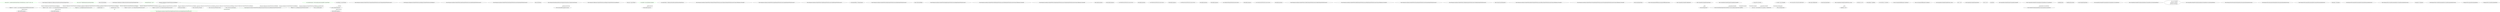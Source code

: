 digraph  {
d1 [cluster="Humanizer.Configuration.Configurator.EnumDescriptionPropertyNameFor(Type)", color=green, community=0, label="string result = _enumDescriptionPropertyNames.TryGetValue(type, out result) ? result : null", prediction=0, span="105-105"];
d0 [cluster="Humanizer.Configuration.Configurator.EnumDescriptionPropertyNameFor(Type)", label="Entry Humanizer.Configuration.Configurator.EnumDescriptionPropertyNameFor(Type)", span="103-103"];
d2 [cluster="Humanizer.Configuration.Configurator.EnumDescriptionPropertyNameFor(Type)", color=green, community=0, label="return result ?? DefaultEnumDescriptionPropertyName;", prediction=1, span="106-106"];
d4 [cluster="Unk.TryGetValue", label="Entry Unk.TryGetValue", span=""];
d3 [cluster="Humanizer.Configuration.Configurator.EnumDescriptionPropertyNameFor(Type)", label="Exit Humanizer.Configuration.Configurator.EnumDescriptionPropertyNameFor(Type)", span="103-103"];
m0_25 [cluster="Humanizer.EnumHumanizeExtensions.GetCustomDescription(System.Reflection.MemberInfo)", color=green, community=0, file="EnumHumanizeExtensions.cs", label="descriptionProperty != null", prediction=2, span="45-45"];
m0_19 [cluster="Humanizer.Configuration.NumberToWordsConverterRegistry.NumberToWordsConverterRegistry()", file="EnumHumanizeExtensions.cs", label="Register(''uz-Latn-UZ'', new UzbekLatnNumberToWordConverter())", span="27-27"];
m0_40 [cluster="Humanizer.Localisation.NumberToWords.UkrainianNumberToWordsConverter.UkrainianNumberToWordsConverter()", file="EnumHumanizeExtensions.cs", label="Entry Humanizer.Localisation.NumberToWords.UkrainianNumberToWordsConverter.UkrainianNumberToWordsConverter()", span="6-6"];
m0_20 [cluster="Humanizer.Configuration.NumberToWordsConverterRegistry.NumberToWordsConverterRegistry()", file="EnumHumanizeExtensions.cs", label="Register(''uz-Cyrl-UZ'', new UzbekCyrlNumberToWordConverter())", span="28-28"];
m0_26 [cluster="Humanizer.Localisation.NumberToWords.EnglishNumberToWordsConverter.EnglishNumberToWordsConverter()", color=green, community=0, file="EnumHumanizeExtensions.cs", label="Entry Humanizer.Localisation.NumberToWords.EnglishNumberToWordsConverter.EnglishNumberToWordsConverter()", prediction=3, span="5-5"];
m0_22 [cluster="Humanizer.Configuration.NumberToWordsConverterRegistry.NumberToWordsConverterRegistry()", file="EnumHumanizeExtensions.cs", label="Register(''sr-Latn'', (culture) => new SerbianNumberToWordsConverter(culture))", span="30-30"];
m0_24 [cluster="Humanizer.Localisation.NumberToWords.AfrikaansNumberToWordsConverter.AfrikaansNumberToWordsConverter()", file="EnumHumanizeExtensions.cs", label="Entry Humanizer.Localisation.NumberToWords.AfrikaansNumberToWordsConverter.AfrikaansNumberToWordsConverter()", span="5-5"];
m0_21 [cluster="Humanizer.Configuration.NumberToWordsConverterRegistry.NumberToWordsConverterRegistry()", file="EnumHumanizeExtensions.cs", label="Register(''sr'', (culture) => new SerbianCyrlNumberToWordsConverter(culture))", span="29-29"];
m0_23 [cluster="Humanizer.Configuration.NumberToWordsConverterRegistry.NumberToWordsConverterRegistry()", file="EnumHumanizeExtensions.cs", label="Exit Humanizer.Configuration.NumberToWordsConverterRegistry.NumberToWordsConverterRegistry()", span="6-6"];
m0_27 [cluster="Humanizer.Localisation.NumberToWords.ArabicNumberToWordsConverter.ArabicNumberToWordsConverter()", file="EnumHumanizeExtensions.cs", label="Entry Humanizer.Localisation.NumberToWords.ArabicNumberToWordsConverter.ArabicNumberToWordsConverter()", span="6-6"];
m0_28 [cluster="Humanizer.Localisation.NumberToWords.FarsiNumberToWordsConverter.FarsiNumberToWordsConverter()", file="EnumHumanizeExtensions.cs", label="Entry Humanizer.Localisation.NumberToWords.FarsiNumberToWordsConverter.FarsiNumberToWordsConverter()", span="5-5"];
m0_33 [cluster="Unk.ToString", file="EnumHumanizeExtensions.cs", label="Entry Unk.ToString", span=""];
m0_34 [cluster="Humanizer.EnumHumanizeExtensions.Humanize(System.Enum, Humanizer.LetterCasing)", file="EnumHumanizeExtensions.cs", label="Entry Humanizer.EnumHumanizeExtensions.Humanize(System.Enum, Humanizer.LetterCasing)", span="58-58"];
m0_0 [cluster="Humanizer.Configuration.NumberToWordsConverterRegistry.NumberToWordsConverterRegistry()", file="EnumHumanizeExtensions.cs", label="Entry Humanizer.Configuration.NumberToWordsConverterRegistry.NumberToWordsConverterRegistry()", span="6-6"];
m0_1 [cluster="Humanizer.Configuration.NumberToWordsConverterRegistry.NumberToWordsConverterRegistry()", file="EnumHumanizeExtensions.cs", label="Register(''af'', new AfrikaansNumberToWordsConverter())", span="9-9"];
m0_2 [cluster="Humanizer.Configuration.NumberToWordsConverterRegistry.NumberToWordsConverterRegistry()", file="EnumHumanizeExtensions.cs", label="Register(''en'', new EnglishNumberToWordsConverter())", span="10-10"];
m0_4 [cluster="Humanizer.EnumHumanizeExtensions.Humanize(System.Enum)", file="EnumHumanizeExtensions.cs", label="Type type = input.GetType()", span="20-20"];
m0_5 [cluster="Humanizer.EnumHumanizeExtensions.Humanize(System.Enum)", file="EnumHumanizeExtensions.cs", label="var caseName = input.ToString()", span="21-21"];
m0_6 [cluster="Humanizer.EnumHumanizeExtensions.Humanize(System.Enum)", color=green, community=0, file="EnumHumanizeExtensions.cs", label="var memInfo = type.GetMember(caseName)", prediction=4, span="22-22"];
m0_7 [cluster="Humanizer.EnumHumanizeExtensions.Humanize(System.Enum)", file="EnumHumanizeExtensions.cs", label="memInfo.Length > 0", span="24-24"];
m0_8 [cluster="Humanizer.EnumHumanizeExtensions.Humanize(System.Enum)", file="EnumHumanizeExtensions.cs", label="var propertyName = Configurator.EnumDescriptionPropertyNameFor(type)", span="26-26"];
m0_9 [cluster="Humanizer.EnumHumanizeExtensions.Humanize(System.Enum)", color=green, community=0, file="EnumHumanizeExtensions.cs", label="var customDescription = GetCustomDescription(memInfo[0], propertyName)", prediction=5, span="27-27"];
m0_10 [cluster="Humanizer.EnumHumanizeExtensions.Humanize(System.Enum)", file="EnumHumanizeExtensions.cs", label="customDescription != null", span="29-29"];
m0_11 [cluster="Humanizer.EnumHumanizeExtensions.Humanize(System.Enum)", file="EnumHumanizeExtensions.cs", label="return customDescription;", span="30-30"];
m0_12 [cluster="Humanizer.EnumHumanizeExtensions.Humanize(System.Enum)", file="EnumHumanizeExtensions.cs", label="return caseName.Humanize();", span="33-33"];
m0_14 [cluster="object.GetType()", file="EnumHumanizeExtensions.cs", label="Entry object.GetType()", span="0-0"];
m0_15 [cluster="System.Enum.ToString()", file="EnumHumanizeExtensions.cs", label="Entry System.Enum.ToString()", span="0-0"];
m0_16 [cluster="System.Type.GetMember(string)", file="EnumHumanizeExtensions.cs", label="Entry System.Type.GetMember(string)", span="0-0"];
m0_18 [cluster="Unk.GetCustomDescription", file="EnumHumanizeExtensions.cs", label="Entry Unk.GetCustomDescription", span=""];
m0_62 [cluster="Humanizer.Localisation.NumberToWords.SerbianCyrlNumberToWordsConverter.SerbianCyrlNumberToWordsConverter(System.Globalization.CultureInfo)", file="EnumHumanizeExtensions.cs", label="Entry Humanizer.Localisation.NumberToWords.SerbianCyrlNumberToWordsConverter.SerbianCyrlNumberToWordsConverter(System.Globalization.CultureInfo)", span="15-15"];
m0_36 [cluster="Humanizer.EnumHumanizeExtensions.Humanize(System.Enum, Humanizer.LetterCasing)", file="EnumHumanizeExtensions.cs", label="return humanizedEnum.ApplyCase(casing);", span="62-62"];
m0_29 [cluster="Humanizer.Localisation.NumberToWords.SpanishNumberToWordsConverter.SpanishNumberToWordsConverter()", file="EnumHumanizeExtensions.cs", label="Entry Humanizer.Localisation.NumberToWords.SpanishNumberToWordsConverter.SpanishNumberToWordsConverter()", span="5-5"];
m0_38 [cluster="Humanizer.Localisation.NumberToWords.TurkishNumberToWordConverter.TurkishNumberToWordConverter()", file="EnumHumanizeExtensions.cs", label="Entry Humanizer.Localisation.NumberToWords.TurkishNumberToWordConverter.TurkishNumberToWordConverter()", span="7-7"];
m0_35 [cluster="Humanizer.EnumHumanizeExtensions.Humanize(System.Enum, Humanizer.LetterCasing)", file="EnumHumanizeExtensions.cs", label="var humanizedEnum = Humanize(input)", span="60-60"];
m0_39 [cluster="Humanizer.Localisation.NumberToWords.ItalianNumberToWordsConverter.ItalianNumberToWordsConverter()", file="EnumHumanizeExtensions.cs", label="Entry Humanizer.Localisation.NumberToWords.ItalianNumberToWordsConverter.ItalianNumberToWordsConverter()", span="5-5"];
m0_31 [cluster="Unk.FirstOrDefault", file="EnumHumanizeExtensions.cs", label="Entry Unk.FirstOrDefault", span=""];
m0_37 [cluster="Humanizer.Localisation.NumberToWords.BanglaNumberToWordsConverter.BanglaNumberToWordsConverter()", file="EnumHumanizeExtensions.cs", label="Entry Humanizer.Localisation.NumberToWords.BanglaNumberToWordsConverter.BanglaNumberToWordsConverter()", span="4-4"];
m0_50 [cluster="Humanizer.Localisation.NumberToWords.PolishNumberToWordsConverter.PolishNumberToWordsConverter(System.Globalization.CultureInfo)", file="EnumHumanizeExtensions.cs", label="Entry Humanizer.Localisation.NumberToWords.PolishNumberToWordsConverter.PolishNumberToWordsConverter(System.Globalization.CultureInfo)", span="13-13"];
m0_66 [cluster="Humanizer.Localisation.NumberToWords.SerbianNumberToWordsConverter.SerbianNumberToWordsConverter(System.Globalization.CultureInfo)", file="EnumHumanizeExtensions.cs", label="Entry Humanizer.Localisation.NumberToWords.SerbianNumberToWordsConverter.SerbianNumberToWordsConverter(System.Globalization.CultureInfo)", span="15-15"];
m0_43 [cluster="lambda expression", file="EnumHumanizeExtensions.cs", label="Entry lambda expression", span="7-7"];
m0_47 [cluster="lambda expression", file="EnumHumanizeExtensions.cs", label="Entry lambda expression", span="14-14"];
m0_51 [cluster="lambda expression", file="EnumHumanizeExtensions.cs", label="Entry lambda expression", span="20-20"];
m0_55 [cluster="lambda expression", file="EnumHumanizeExtensions.cs", label="Entry lambda expression", span="21-21"];
m0_59 [cluster="lambda expression", file="EnumHumanizeExtensions.cs", label="Entry lambda expression", span="29-29"];
m0_63 [cluster="lambda expression", file="EnumHumanizeExtensions.cs", label="Entry lambda expression", span="30-30"];
m0_44 [cluster="lambda expression", file="EnumHumanizeExtensions.cs", label="new DefaultNumberToWordsConverter(culture)", span="7-7"];
m0_45 [cluster="lambda expression", file="EnumHumanizeExtensions.cs", label="Exit lambda expression", span="7-7"];
m0_48 [cluster="lambda expression", file="EnumHumanizeExtensions.cs", label="new PolishNumberToWordsConverter(culture)", span="14-14"];
m0_49 [cluster="lambda expression", file="EnumHumanizeExtensions.cs", label="Exit lambda expression", span="14-14"];
m0_52 [cluster="lambda expression", file="EnumHumanizeExtensions.cs", label="new HebrewNumberToWordsConverter(culture)", span="20-20"];
m0_53 [cluster="lambda expression", file="EnumHumanizeExtensions.cs", label="Exit lambda expression", span="20-20"];
m0_57 [cluster="lambda expression", file="EnumHumanizeExtensions.cs", label="Exit lambda expression", span="21-21"];
m0_60 [cluster="lambda expression", file="EnumHumanizeExtensions.cs", label="new SerbianCyrlNumberToWordsConverter(culture)", span="29-29"];
m0_61 [cluster="lambda expression", file="EnumHumanizeExtensions.cs", label="Exit lambda expression", span="29-29"];
m0_64 [cluster="lambda expression", file="EnumHumanizeExtensions.cs", label="new SerbianNumberToWordsConverter(culture)", span="30-30"];
m0_65 [cluster="lambda expression", file="EnumHumanizeExtensions.cs", label="Exit lambda expression", span="30-30"];
m0_42 [cluster="Humanizer.Localisation.NumberToWords.UzbekCyrlNumberToWordConverter.UzbekCyrlNumberToWordConverter()", file="EnumHumanizeExtensions.cs", label="Entry Humanizer.Localisation.NumberToWords.UzbekCyrlNumberToWordConverter.UzbekCyrlNumberToWordConverter()", span="7-7"];
m0_46 [cluster="Humanizer.Localisation.NumberToWords.DefaultNumberToWordsConverter.DefaultNumberToWordsConverter(System.Globalization.CultureInfo)", file="EnumHumanizeExtensions.cs", label="Entry Humanizer.Localisation.NumberToWords.DefaultNumberToWordsConverter.DefaultNumberToWordsConverter(System.Globalization.CultureInfo)", span="12-12"];
m0_32 [cluster="Humanizer.Localisation.NumberToWords.RussianNumberToWordsConverter.RussianNumberToWordsConverter()", file="EnumHumanizeExtensions.cs", label="Entry Humanizer.Localisation.NumberToWords.RussianNumberToWordsConverter.RussianNumberToWordsConverter()", span="6-6"];
m0_41 [cluster="Humanizer.Localisation.NumberToWords.UzbekLatnNumberToWordConverter.UzbekLatnNumberToWordConverter()", file="EnumHumanizeExtensions.cs", label="Entry Humanizer.Localisation.NumberToWords.UzbekLatnNumberToWordConverter.UzbekLatnNumberToWordConverter()", span="7-7"];
m0_30 [cluster="System.Type.GetProperties()", file="EnumHumanizeExtensions.cs", label="Entry System.Type.GetProperties()", span="0-0"];
m0_54 [cluster="Humanizer.Localisation.NumberToWords.HebrewNumberToWordsConverter.HebrewNumberToWordsConverter(System.Globalization.CultureInfo)", file="EnumHumanizeExtensions.cs", label="Entry Humanizer.Localisation.NumberToWords.HebrewNumberToWordsConverter.HebrewNumberToWordsConverter(System.Globalization.CultureInfo)", span="34-34"];
m0_58 [cluster="Humanizer.Localisation.NumberToWords.SlovenianNumberToWordsConverter.SlovenianNumberToWordsConverter(System.Globalization.CultureInfo)", file="EnumHumanizeExtensions.cs", label="Entry Humanizer.Localisation.NumberToWords.SlovenianNumberToWordsConverter.SlovenianNumberToWordsConverter(System.Globalization.CultureInfo)", span="12-12"];
m0_67 [file="EnumHumanizeExtensions.cs", label="Humanizer.Configuration.NumberToWordsConverterRegistry", span=""];
m1_34 [cluster="string.Equals(string)", file="EnumHumanizeWithCustomDescriptionPropertyNamesTests.cs", label="Entry string.Equals(string)", span="0-0"];
m1_8 [cluster="System.ArgumentNullException.ArgumentNullException(string)", file="EnumHumanizeWithCustomDescriptionPropertyNamesTests.cs", label="Entry System.ArgumentNullException.ArgumentNullException(string)", span="0-0"];
m1_26 [cluster="CommandLine.NameInfo.GetHashCode()", file="EnumHumanizeWithCustomDescriptionPropertyNamesTests.cs", label="Entry CommandLine.NameInfo.GetHashCode()", span="98-98"];
m1_27 [cluster="CommandLine.NameInfo.GetHashCode()", file="EnumHumanizeWithCustomDescriptionPropertyNamesTests.cs", label="return new { this.ShortName, this.LongName }.GetHashCode();", span="100-100"];
m1_28 [cluster="CommandLine.NameInfo.GetHashCode()", file="EnumHumanizeWithCustomDescriptionPropertyNamesTests.cs", label="Exit CommandLine.NameInfo.GetHashCode()", span="98-98"];
m1_29 [cluster="object.GetHashCode()", file="EnumHumanizeWithCustomDescriptionPropertyNamesTests.cs", label="Entry object.GetHashCode()", span="0-0"];
m1_25 [cluster="object.Equals(object)", file="EnumHumanizeWithCustomDescriptionPropertyNamesTests.cs", label="Entry object.Equals(object)", span="0-0"];
m1_0 [cluster="CommandLine.NameInfo.NameInfo(string, string)", file="EnumHumanizeWithCustomDescriptionPropertyNamesTests.cs", label="Entry CommandLine.NameInfo.NameInfo(string, string)", span="20-20"];
m1_1 [cluster="CommandLine.NameInfo.NameInfo(string, string)", file="EnumHumanizeWithCustomDescriptionPropertyNamesTests.cs", label="shortName == null", span="22-22"];
m1_3 [cluster="CommandLine.NameInfo.NameInfo(string, string)", file="EnumHumanizeWithCustomDescriptionPropertyNamesTests.cs", label="longName == null", span="23-23"];
m1_5 [cluster="CommandLine.NameInfo.NameInfo(string, string)", file="EnumHumanizeWithCustomDescriptionPropertyNamesTests.cs", label="this.longName = longName", span="25-25"];
m1_6 [cluster="CommandLine.NameInfo.NameInfo(string, string)", file="EnumHumanizeWithCustomDescriptionPropertyNamesTests.cs", label="this.shortName = shortName", span="26-26"];
m1_2 [cluster="CommandLine.NameInfo.NameInfo(string, string)", file="EnumHumanizeWithCustomDescriptionPropertyNamesTests.cs", label="throw new ArgumentNullException(''shortName'');", span="22-22"];
m1_4 [cluster="CommandLine.NameInfo.NameInfo(string, string)", file="EnumHumanizeWithCustomDescriptionPropertyNamesTests.cs", label="throw new ArgumentNullException(''longName'');", span="23-23"];
m1_7 [cluster="CommandLine.NameInfo.NameInfo(string, string)", file="EnumHumanizeWithCustomDescriptionPropertyNamesTests.cs", label="Exit CommandLine.NameInfo.NameInfo(string, string)", span="20-20"];
m1_18 [cluster="CommandLine.NameInfo.Equals(object)", file="EnumHumanizeWithCustomDescriptionPropertyNamesTests.cs", label="Entry CommandLine.NameInfo.Equals(object)", span="83-83"];
m1_19 [cluster="CommandLine.NameInfo.Equals(object)", file="EnumHumanizeWithCustomDescriptionPropertyNamesTests.cs", label="var other = obj as NameInfo", span="85-85"];
m1_22 [cluster="CommandLine.NameInfo.Equals(object)", file="EnumHumanizeWithCustomDescriptionPropertyNamesTests.cs", label="return base.Equals(obj);", span="91-91"];
m1_20 [cluster="CommandLine.NameInfo.Equals(object)", file="EnumHumanizeWithCustomDescriptionPropertyNamesTests.cs", label="other != null", span="86-86"];
m1_21 [cluster="CommandLine.NameInfo.Equals(object)", file="EnumHumanizeWithCustomDescriptionPropertyNamesTests.cs", label="return this.Equals(other);", span="88-88"];
m1_23 [cluster="CommandLine.NameInfo.Equals(object)", file="EnumHumanizeWithCustomDescriptionPropertyNamesTests.cs", label="Exit CommandLine.NameInfo.Equals(object)", span="83-83"];
m1_24 [cluster="CommandLine.NameInfo.Equals(CommandLine.NameInfo)", file="EnumHumanizeWithCustomDescriptionPropertyNamesTests.cs", label="Entry CommandLine.NameInfo.Equals(CommandLine.NameInfo)", span="108-108"];
m1_30 [cluster="CommandLine.NameInfo.Equals(CommandLine.NameInfo)", file="EnumHumanizeWithCustomDescriptionPropertyNamesTests.cs", label="other == null", span="110-110"];
m1_32 [cluster="CommandLine.NameInfo.Equals(CommandLine.NameInfo)", file="EnumHumanizeWithCustomDescriptionPropertyNamesTests.cs", label="return this.ShortName.Equals(other.ShortName) && this.LongName.Equals(other.LongName);", span="115-115"];
m1_31 [cluster="CommandLine.NameInfo.Equals(CommandLine.NameInfo)", file="EnumHumanizeWithCustomDescriptionPropertyNamesTests.cs", label="return false;", span="112-112"];
m1_33 [cluster="CommandLine.NameInfo.Equals(CommandLine.NameInfo)", file="EnumHumanizeWithCustomDescriptionPropertyNamesTests.cs", label="Exit CommandLine.NameInfo.Equals(CommandLine.NameInfo)", span="108-108"];
m1_12 [cluster="CommandLine.NameInfo.FromSpecification(CommandLine.Core.Specification)", file="EnumHumanizeWithCustomDescriptionPropertyNamesTests.cs", label="Entry CommandLine.NameInfo.FromSpecification(CommandLine.Core.Specification)", span="67-67"];
m1_13 [cluster="CommandLine.NameInfo.FromSpecification(CommandLine.Core.Specification)", file="EnumHumanizeWithCustomDescriptionPropertyNamesTests.cs", label="specification.Tag", span="69-69"];
m1_15 [cluster="CommandLine.NameInfo.FromSpecification(CommandLine.Core.Specification)", file="EnumHumanizeWithCustomDescriptionPropertyNamesTests.cs", label="return NameInfo.FromOptionSpecification((OptionSpecification)specification);", span="72-72"];
m1_14 [cluster="CommandLine.NameInfo.FromSpecification(CommandLine.Core.Specification)", file="EnumHumanizeWithCustomDescriptionPropertyNamesTests.cs", label="SpecificationType.Option", span="71-71"];
m1_16 [cluster="CommandLine.NameInfo.FromSpecification(CommandLine.Core.Specification)", file="EnumHumanizeWithCustomDescriptionPropertyNamesTests.cs", label="return NameInfo.EmptyName;", span="74-74"];
m1_17 [cluster="CommandLine.NameInfo.FromSpecification(CommandLine.Core.Specification)", file="EnumHumanizeWithCustomDescriptionPropertyNamesTests.cs", label="Exit CommandLine.NameInfo.FromSpecification(CommandLine.Core.Specification)", span="67-67"];
m1_9 [cluster="CommandLine.NameInfo.FromOptionSpecification(CommandLine.Core.OptionSpecification)", file="EnumHumanizeWithCustomDescriptionPropertyNamesTests.cs", label="Entry CommandLine.NameInfo.FromOptionSpecification(CommandLine.Core.OptionSpecification)", span="60-60"];
m1_10 [cluster="CommandLine.NameInfo.FromOptionSpecification(CommandLine.Core.OptionSpecification)", file="EnumHumanizeWithCustomDescriptionPropertyNamesTests.cs", label="return new NameInfo(\r\n                specification.LongName,\r\n                specification.ShortName);", span="62-64"];
m1_11 [cluster="CommandLine.NameInfo.FromOptionSpecification(CommandLine.Core.OptionSpecification)", file="EnumHumanizeWithCustomDescriptionPropertyNamesTests.cs", label="Exit CommandLine.NameInfo.FromOptionSpecification(CommandLine.Core.OptionSpecification)", span="60-60"];
m1_35 [file="EnumHumanizeWithCustomDescriptionPropertyNamesTests.cs", label="CommandLine.NameInfo", span=""];
m2_6 [cluster="Humanizer.Tests.DescriptionSubclassAttribute.DescriptionSubclassAttribute(string)", file="EnumUnderTest.cs", label="Entry Humanizer.Tests.DescriptionSubclassAttribute.DescriptionSubclassAttribute(string)", span="52-52"];
m2_7 [cluster="Humanizer.Tests.DescriptionSubclassAttribute.DescriptionSubclassAttribute(string)", file="EnumUnderTest.cs", label="Exit Humanizer.Tests.DescriptionSubclassAttribute.DescriptionSubclassAttribute(string)", span="52-52"];
m2_0 [cluster="Humanizer.Tests.ImposterDescriptionAttribute.ImposterDescriptionAttribute(int)", file="EnumUnderTest.cs", label="Entry Humanizer.Tests.ImposterDescriptionAttribute.ImposterDescriptionAttribute(int)", span="34-34"];
m2_1 [cluster="Humanizer.Tests.ImposterDescriptionAttribute.ImposterDescriptionAttribute(int)", file="EnumUnderTest.cs", label="Description = description", span="36-36"];
m2_2 [cluster="Humanizer.Tests.ImposterDescriptionAttribute.ImposterDescriptionAttribute(int)", file="EnumUnderTest.cs", label="Exit Humanizer.Tests.ImposterDescriptionAttribute.ImposterDescriptionAttribute(int)", span="34-34"];
m2_3 [cluster="Humanizer.Tests.CustomDescriptionAttribute.CustomDescriptionAttribute(string)", file="EnumUnderTest.cs", label="Entry Humanizer.Tests.CustomDescriptionAttribute.CustomDescriptionAttribute(string)", span="44-44"];
m2_4 [cluster="Humanizer.Tests.CustomDescriptionAttribute.CustomDescriptionAttribute(string)", file="EnumUnderTest.cs", label="Description = description", span="46-46"];
m2_5 [cluster="Humanizer.Tests.CustomDescriptionAttribute.CustomDescriptionAttribute(string)", file="EnumUnderTest.cs", label="Exit Humanizer.Tests.CustomDescriptionAttribute.CustomDescriptionAttribute(string)", span="44-44"];
m2_8 [file="EnumUnderTest.cs", label="Humanizer.Tests.ImposterDescriptionAttribute", span=""];
m2_9 [file="EnumUnderTest.cs", label="Humanizer.Tests.CustomDescriptionAttribute", span=""];
m0_22 -> m0_26  [color=green, key=1, label=attr, style=dashed];
m0_22 -> m0_63  [color=darkseagreen4, key=1, label="lambda expression", style=dashed];
m0_24 -> m0_26  [color=green, key=1, label=descriptionProperty, style=dashed];
m0_21 -> m0_59  [color=darkseagreen4, key=1, label="lambda expression", style=dashed];
m0_34 -> m0_36  [color=darkseagreen4, key=1, label="Humanizer.LetterCasing", style=dashed];
m0_5 -> m0_12  [color=darkseagreen4, key=1, label=caseName, style=dashed];
m0_6 -> m0_47  [color=darkseagreen4, key=1, label="lambda expression", style=dashed];
m0_9 -> m0_11  [color=green, key=1, label=customDescription, style=dashed];
m0_12 -> m0_51  [color=darkseagreen4, key=1, label="lambda expression", style=dashed];
m0_67 -> m0_1  [color=darkseagreen4, key=1, label="Humanizer.Configuration.NumberToWordsConverterRegistry", style=dashed];
m0_67 -> m0_2  [color=darkseagreen4, key=1, label="Humanizer.Configuration.NumberToWordsConverterRegistry", style=dashed];
m0_67 -> m0_7  [color=darkseagreen4, key=1, label="Humanizer.Configuration.NumberToWordsConverterRegistry", style=dashed];
m0_67 -> m0_10  [color=darkseagreen4, key=1, label="Humanizer.Configuration.NumberToWordsConverterRegistry", style=dashed];
m0_67 -> m0_11  [color=darkseagreen4, key=1, label="Humanizer.Configuration.NumberToWordsConverterRegistry", style=dashed];
m0_67 -> m0_12  [color=darkseagreen4, key=1, label="Humanizer.Configuration.NumberToWordsConverterRegistry", style=dashed];
m0_67 -> m0_14  [color=darkseagreen4, key=1, label="Humanizer.Configuration.NumberToWordsConverterRegistry", style=dashed];
m0_67 -> m0_15  [color=darkseagreen4, key=1, label="Humanizer.Configuration.NumberToWordsConverterRegistry", style=dashed];
m0_67 -> m0_16  [color=darkseagreen4, key=1, label="Humanizer.Configuration.NumberToWordsConverterRegistry", style=dashed];
m0_67 -> m0_18  [color=darkseagreen4, key=1, label="Humanizer.Configuration.NumberToWordsConverterRegistry", style=dashed];
m0_67 -> m0_19  [color=darkseagreen4, key=1, label="Humanizer.Configuration.NumberToWordsConverterRegistry", style=dashed];
m0_67 -> m0_20  [color=darkseagreen4, key=1, label="Humanizer.Configuration.NumberToWordsConverterRegistry", style=dashed];
m0_67 -> m0_21  [color=darkseagreen4, key=1, label="Humanizer.Configuration.NumberToWordsConverterRegistry", style=dashed];
m0_67 -> m0_22  [color=darkseagreen4, key=1, label="Humanizer.Configuration.NumberToWordsConverterRegistry", style=dashed];
m1_0 -> m1_3  [color=darkseagreen4, key=1, label=string, style=dashed];
m1_18 -> m1_22  [color=darkseagreen4, key=1, label=object, style=dashed];
m1_19 -> m1_21  [color=darkseagreen4, key=1, label=other, style=dashed];
m1_24 -> m1_32  [color=darkseagreen4, key=1, label="CommandLine.NameInfo", style=dashed];
m1_12 -> m1_15  [color=darkseagreen4, key=1, label="CommandLine.Core.Specification", style=dashed];
m1_35 -> m1_21  [color=darkseagreen4, key=1, label="CommandLine.NameInfo", style=dashed];
m1_35 -> m1_22  [color=darkseagreen4, key=1, label="CommandLine.NameInfo", style=dashed];
m1_35 -> m1_27  [color=darkseagreen4, key=1, label="CommandLine.NameInfo", style=dashed];
m1_35 -> m1_32  [color=darkseagreen4, key=1, label="CommandLine.NameInfo", style=dashed];
}

